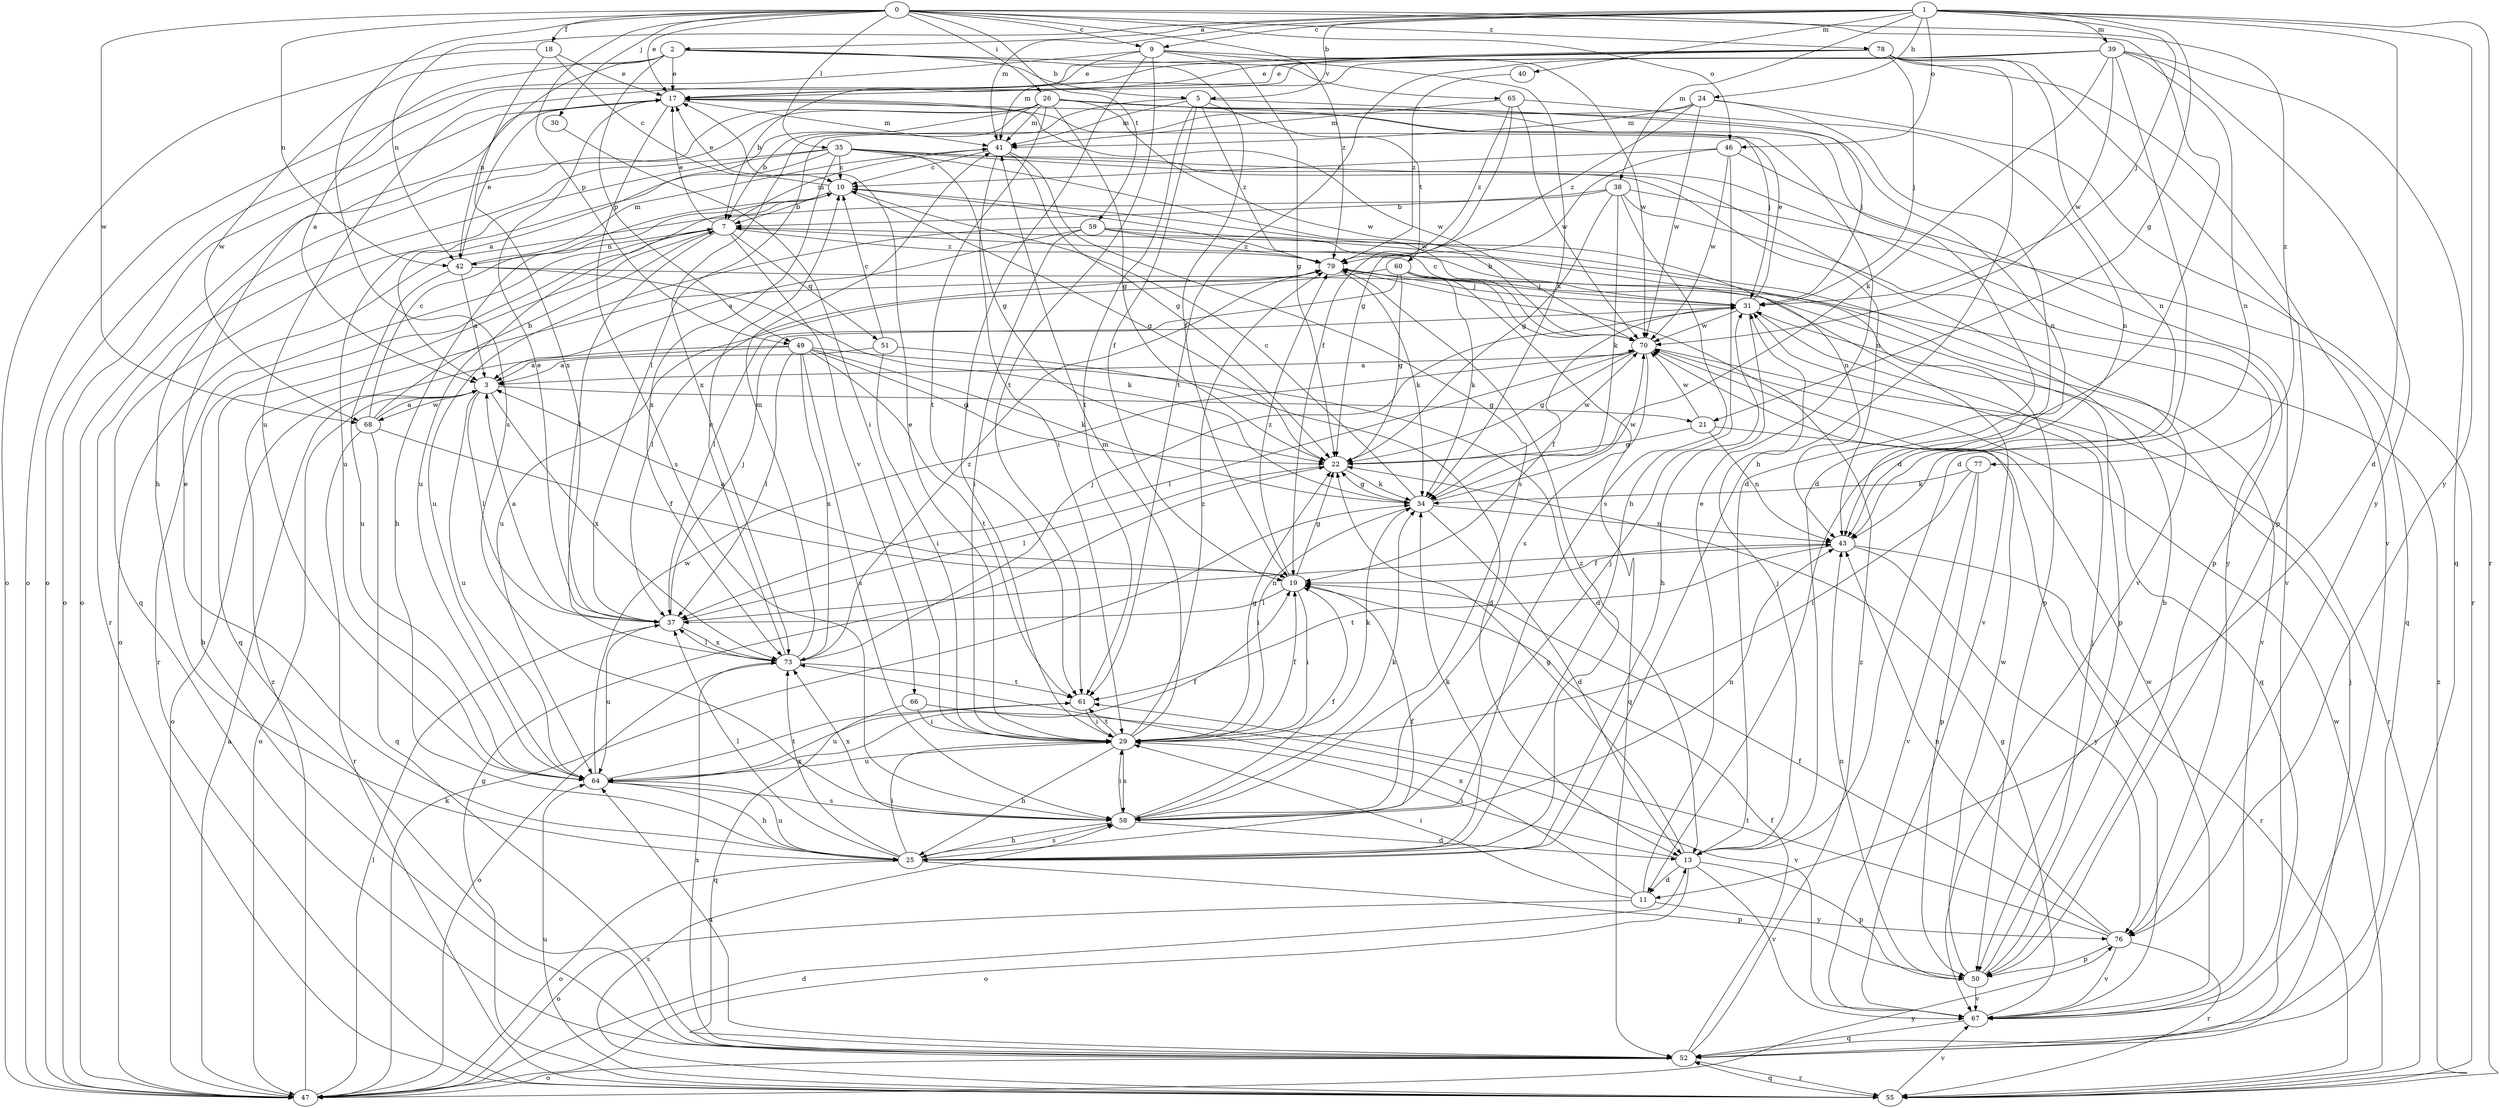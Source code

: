 strict digraph  {
0;
1;
2;
3;
5;
7;
9;
10;
11;
13;
17;
18;
19;
21;
22;
24;
25;
26;
29;
30;
31;
34;
35;
37;
38;
39;
40;
41;
42;
43;
46;
47;
49;
50;
51;
52;
55;
58;
59;
60;
61;
64;
65;
66;
67;
68;
70;
73;
76;
77;
78;
79;
0 -> 9  [label=c];
0 -> 11  [label=d];
0 -> 17  [label=e];
0 -> 18  [label=f];
0 -> 26  [label=i];
0 -> 30  [label=j];
0 -> 35  [label=l];
0 -> 42  [label=n];
0 -> 46  [label=o];
0 -> 49  [label=p];
0 -> 58  [label=s];
0 -> 59  [label=t];
0 -> 68  [label=w];
0 -> 77  [label=z];
0 -> 78  [label=z];
0 -> 79  [label=z];
1 -> 2  [label=a];
1 -> 5  [label=b];
1 -> 9  [label=c];
1 -> 11  [label=d];
1 -> 21  [label=g];
1 -> 24  [label=h];
1 -> 31  [label=j];
1 -> 38  [label=m];
1 -> 39  [label=m];
1 -> 40  [label=m];
1 -> 41  [label=m];
1 -> 42  [label=n];
1 -> 46  [label=o];
1 -> 55  [label=r];
1 -> 76  [label=y];
2 -> 3  [label=a];
2 -> 5  [label=b];
2 -> 17  [label=e];
2 -> 19  [label=f];
2 -> 42  [label=n];
2 -> 49  [label=p];
2 -> 65  [label=v];
2 -> 68  [label=w];
3 -> 21  [label=g];
3 -> 37  [label=l];
3 -> 47  [label=o];
3 -> 64  [label=u];
3 -> 68  [label=w];
3 -> 73  [label=x];
5 -> 19  [label=f];
5 -> 31  [label=j];
5 -> 41  [label=m];
5 -> 60  [label=t];
5 -> 61  [label=t];
5 -> 73  [label=x];
5 -> 79  [label=z];
7 -> 17  [label=e];
7 -> 37  [label=l];
7 -> 41  [label=m];
7 -> 42  [label=n];
7 -> 51  [label=q];
7 -> 52  [label=q];
7 -> 55  [label=r];
7 -> 66  [label=v];
7 -> 79  [label=z];
9 -> 17  [label=e];
9 -> 22  [label=g];
9 -> 29  [label=i];
9 -> 34  [label=k];
9 -> 47  [label=o];
9 -> 61  [label=t];
9 -> 70  [label=w];
10 -> 7  [label=b];
10 -> 17  [label=e];
10 -> 22  [label=g];
10 -> 25  [label=h];
10 -> 43  [label=n];
10 -> 64  [label=u];
11 -> 17  [label=e];
11 -> 29  [label=i];
11 -> 47  [label=o];
11 -> 73  [label=x];
11 -> 76  [label=y];
13 -> 11  [label=d];
13 -> 22  [label=g];
13 -> 29  [label=i];
13 -> 31  [label=j];
13 -> 47  [label=o];
13 -> 50  [label=p];
13 -> 67  [label=v];
17 -> 41  [label=m];
17 -> 47  [label=o];
17 -> 58  [label=s];
17 -> 70  [label=w];
18 -> 10  [label=c];
18 -> 17  [label=e];
18 -> 47  [label=o];
18 -> 73  [label=x];
19 -> 3  [label=a];
19 -> 22  [label=g];
19 -> 29  [label=i];
19 -> 37  [label=l];
19 -> 79  [label=z];
21 -> 22  [label=g];
21 -> 43  [label=n];
21 -> 67  [label=v];
21 -> 70  [label=w];
22 -> 34  [label=k];
22 -> 37  [label=l];
22 -> 70  [label=w];
24 -> 13  [label=d];
24 -> 37  [label=l];
24 -> 41  [label=m];
24 -> 55  [label=r];
24 -> 70  [label=w];
24 -> 79  [label=z];
25 -> 17  [label=e];
25 -> 19  [label=f];
25 -> 29  [label=i];
25 -> 34  [label=k];
25 -> 37  [label=l];
25 -> 47  [label=o];
25 -> 50  [label=p];
25 -> 58  [label=s];
25 -> 64  [label=u];
25 -> 73  [label=x];
25 -> 79  [label=z];
26 -> 3  [label=a];
26 -> 7  [label=b];
26 -> 13  [label=d];
26 -> 22  [label=g];
26 -> 25  [label=h];
26 -> 31  [label=j];
26 -> 41  [label=m];
26 -> 43  [label=n];
26 -> 47  [label=o];
26 -> 61  [label=t];
26 -> 70  [label=w];
29 -> 17  [label=e];
29 -> 19  [label=f];
29 -> 22  [label=g];
29 -> 25  [label=h];
29 -> 34  [label=k];
29 -> 41  [label=m];
29 -> 58  [label=s];
29 -> 61  [label=t];
29 -> 64  [label=u];
29 -> 79  [label=z];
30 -> 29  [label=i];
31 -> 7  [label=b];
31 -> 17  [label=e];
31 -> 19  [label=f];
31 -> 25  [label=h];
31 -> 52  [label=q];
31 -> 70  [label=w];
34 -> 10  [label=c];
34 -> 13  [label=d];
34 -> 22  [label=g];
34 -> 29  [label=i];
34 -> 43  [label=n];
34 -> 70  [label=w];
35 -> 10  [label=c];
35 -> 22  [label=g];
35 -> 43  [label=n];
35 -> 50  [label=p];
35 -> 52  [label=q];
35 -> 55  [label=r];
35 -> 64  [label=u];
35 -> 67  [label=v];
35 -> 70  [label=w];
35 -> 73  [label=x];
37 -> 3  [label=a];
37 -> 17  [label=e];
37 -> 31  [label=j];
37 -> 43  [label=n];
37 -> 64  [label=u];
37 -> 73  [label=x];
38 -> 7  [label=b];
38 -> 22  [label=g];
38 -> 34  [label=k];
38 -> 47  [label=o];
38 -> 52  [label=q];
38 -> 58  [label=s];
38 -> 76  [label=y];
39 -> 13  [label=d];
39 -> 17  [label=e];
39 -> 34  [label=k];
39 -> 41  [label=m];
39 -> 43  [label=n];
39 -> 52  [label=q];
39 -> 61  [label=t];
39 -> 70  [label=w];
39 -> 76  [label=y];
40 -> 79  [label=z];
41 -> 10  [label=c];
41 -> 22  [label=g];
41 -> 29  [label=i];
41 -> 58  [label=s];
42 -> 3  [label=a];
42 -> 17  [label=e];
42 -> 34  [label=k];
42 -> 41  [label=m];
42 -> 50  [label=p];
42 -> 64  [label=u];
43 -> 19  [label=f];
43 -> 55  [label=r];
43 -> 61  [label=t];
43 -> 76  [label=y];
46 -> 10  [label=c];
46 -> 22  [label=g];
46 -> 25  [label=h];
46 -> 67  [label=v];
46 -> 70  [label=w];
47 -> 3  [label=a];
47 -> 13  [label=d];
47 -> 34  [label=k];
47 -> 37  [label=l];
47 -> 76  [label=y];
47 -> 79  [label=z];
49 -> 3  [label=a];
49 -> 13  [label=d];
49 -> 22  [label=g];
49 -> 34  [label=k];
49 -> 37  [label=l];
49 -> 47  [label=o];
49 -> 58  [label=s];
49 -> 61  [label=t];
49 -> 73  [label=x];
50 -> 7  [label=b];
50 -> 31  [label=j];
50 -> 43  [label=n];
50 -> 67  [label=v];
50 -> 70  [label=w];
51 -> 3  [label=a];
51 -> 10  [label=c];
51 -> 13  [label=d];
51 -> 29  [label=i];
52 -> 7  [label=b];
52 -> 19  [label=f];
52 -> 31  [label=j];
52 -> 47  [label=o];
52 -> 55  [label=r];
52 -> 64  [label=u];
52 -> 73  [label=x];
52 -> 79  [label=z];
55 -> 22  [label=g];
55 -> 52  [label=q];
55 -> 58  [label=s];
55 -> 64  [label=u];
55 -> 67  [label=v];
55 -> 70  [label=w];
55 -> 79  [label=z];
58 -> 13  [label=d];
58 -> 19  [label=f];
58 -> 25  [label=h];
58 -> 29  [label=i];
58 -> 31  [label=j];
58 -> 34  [label=k];
58 -> 43  [label=n];
58 -> 73  [label=x];
59 -> 3  [label=a];
59 -> 29  [label=i];
59 -> 50  [label=p];
59 -> 64  [label=u];
59 -> 67  [label=v];
59 -> 79  [label=z];
60 -> 22  [label=g];
60 -> 31  [label=j];
60 -> 34  [label=k];
60 -> 37  [label=l];
60 -> 58  [label=s];
60 -> 64  [label=u];
60 -> 67  [label=v];
61 -> 29  [label=i];
61 -> 64  [label=u];
64 -> 19  [label=f];
64 -> 25  [label=h];
64 -> 58  [label=s];
64 -> 61  [label=t];
64 -> 70  [label=w];
65 -> 19  [label=f];
65 -> 41  [label=m];
65 -> 43  [label=n];
65 -> 70  [label=w];
65 -> 79  [label=z];
66 -> 29  [label=i];
66 -> 52  [label=q];
66 -> 67  [label=v];
67 -> 22  [label=g];
67 -> 52  [label=q];
67 -> 70  [label=w];
68 -> 3  [label=a];
68 -> 7  [label=b];
68 -> 10  [label=c];
68 -> 19  [label=f];
68 -> 52  [label=q];
68 -> 55  [label=r];
70 -> 3  [label=a];
70 -> 10  [label=c];
70 -> 22  [label=g];
70 -> 37  [label=l];
70 -> 52  [label=q];
70 -> 55  [label=r];
73 -> 10  [label=c];
73 -> 31  [label=j];
73 -> 37  [label=l];
73 -> 41  [label=m];
73 -> 47  [label=o];
73 -> 61  [label=t];
73 -> 79  [label=z];
76 -> 19  [label=f];
76 -> 43  [label=n];
76 -> 50  [label=p];
76 -> 55  [label=r];
76 -> 61  [label=t];
76 -> 67  [label=v];
77 -> 29  [label=i];
77 -> 34  [label=k];
77 -> 50  [label=p];
77 -> 67  [label=v];
78 -> 7  [label=b];
78 -> 17  [label=e];
78 -> 25  [label=h];
78 -> 31  [label=j];
78 -> 43  [label=n];
78 -> 47  [label=o];
78 -> 50  [label=p];
78 -> 64  [label=u];
78 -> 67  [label=v];
79 -> 31  [label=j];
79 -> 34  [label=k];
79 -> 37  [label=l];
}
